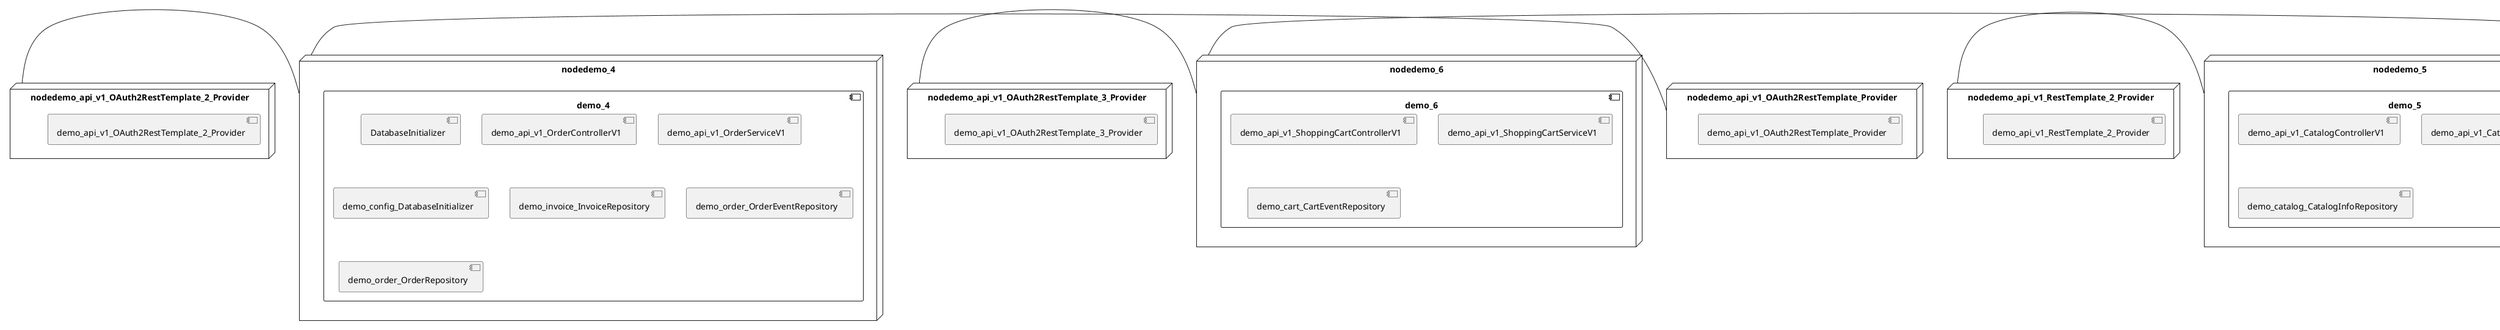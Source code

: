 @startuml
skinparam fixCircleLabelOverlapping true
skinparam componentStyle uml2
node nodedemo {
component demo {
[demo_api_v1_UserControllerV1] [[kbastani-spring-cloud-event-sourcing-example.system#_d9EWQGpkEe-O_ZDnXqThyQ]]
[demo_api_v1_UserServiceV1] [[kbastani-spring-cloud-event-sourcing-example.system#_d9EWQGpkEe-O_ZDnXqThyQ]]
[demo_user_UserRepository] [[kbastani-spring-cloud-event-sourcing-example.system#_d9EWQGpkEe-O_ZDnXqThyQ]]
}
}
node nodedemo_2 {
component demo_2 {
[demo_UserController] [[kbastani-spring-cloud-event-sourcing-example.system#_d9EWQGpkEe-O_ZDnXqThyQ]]
[demo_UserRepository] [[kbastani-spring-cloud-event-sourcing-example.system#_d9EWQGpkEe-O_ZDnXqThyQ]]
[demo_UserService] [[kbastani-spring-cloud-event-sourcing-example.system#_d9EWQGpkEe-O_ZDnXqThyQ]]
[demo_login_UserController] [[kbastani-spring-cloud-event-sourcing-example.system#_d9EWQGpkEe-O_ZDnXqThyQ]]
}
}
node nodedemo_3 {
component demo_3 {
[demo_account_AccountRepository] [[kbastani-spring-cloud-event-sourcing-example.system#_d9EWQGpkEe-O_ZDnXqThyQ]]
[demo_api_v1_AccountControllerV1] [[kbastani-spring-cloud-event-sourcing-example.system#_d9EWQGpkEe-O_ZDnXqThyQ]]
[demo_api_v1_AccountServiceV1] [[kbastani-spring-cloud-event-sourcing-example.system#_d9EWQGpkEe-O_ZDnXqThyQ]]
}
}
node nodedemo_4 {
component demo_4 {
[DatabaseInitializer] [[kbastani-spring-cloud-event-sourcing-example.system#_d9EWQGpkEe-O_ZDnXqThyQ]]
[demo_api_v1_OrderControllerV1] [[kbastani-spring-cloud-event-sourcing-example.system#_d9EWQGpkEe-O_ZDnXqThyQ]]
[demo_api_v1_OrderServiceV1] [[kbastani-spring-cloud-event-sourcing-example.system#_d9EWQGpkEe-O_ZDnXqThyQ]]
[demo_config_DatabaseInitializer] [[kbastani-spring-cloud-event-sourcing-example.system#_d9EWQGpkEe-O_ZDnXqThyQ]]
[demo_invoice_InvoiceRepository] [[kbastani-spring-cloud-event-sourcing-example.system#_d9EWQGpkEe-O_ZDnXqThyQ]]
[demo_order_OrderEventRepository] [[kbastani-spring-cloud-event-sourcing-example.system#_d9EWQGpkEe-O_ZDnXqThyQ]]
[demo_order_OrderRepository] [[kbastani-spring-cloud-event-sourcing-example.system#_d9EWQGpkEe-O_ZDnXqThyQ]]
}
}
node nodedemo_5 {
component demo_5 {
[demo_api_v1_CatalogControllerV1] [[kbastani-spring-cloud-event-sourcing-example.system#_d9EWQGpkEe-O_ZDnXqThyQ]]
[demo_api_v1_CatalogServiceV1] [[kbastani-spring-cloud-event-sourcing-example.system#_d9EWQGpkEe-O_ZDnXqThyQ]]
[demo_catalog_CatalogInfoRepository] [[kbastani-spring-cloud-event-sourcing-example.system#_d9EWQGpkEe-O_ZDnXqThyQ]]
}
}
node nodedemo_6 {
component demo_6 {
[demo_api_v1_ShoppingCartControllerV1] [[kbastani-spring-cloud-event-sourcing-example.system#_d9EWQGpkEe-O_ZDnXqThyQ]]
[demo_api_v1_ShoppingCartServiceV1] [[kbastani-spring-cloud-event-sourcing-example.system#_d9EWQGpkEe-O_ZDnXqThyQ]]
[demo_cart_CartEventRepository] [[kbastani-spring-cloud-event-sourcing-example.system#_d9EWQGpkEe-O_ZDnXqThyQ]]
}
}
node nodedemo_v1 {
component demo_v1 {
[demo_v1_InventoryControllerV1] [[kbastani-spring-cloud-event-sourcing-example.system#_d9EWQGpkEe-O_ZDnXqThyQ]]
[demo_v1_InventoryServiceV1] [[kbastani-spring-cloud-event-sourcing-example.system#_d9EWQGpkEe-O_ZDnXqThyQ]]
}
}
node nodedemo_api_v1_OAuth2RestTemplate_2_Provider {
[demo_api_v1_OAuth2RestTemplate_2_Provider] [[kbastani-spring-cloud-event-sourcing-example.system#_d9EWQGpkEe-O_ZDnXqThyQ]]
}
node nodedemo_api_v1_OAuth2RestTemplate_3_Provider {
[demo_api_v1_OAuth2RestTemplate_3_Provider] [[kbastani-spring-cloud-event-sourcing-example.system#_d9EWQGpkEe-O_ZDnXqThyQ]]
}
node nodedemo_api_v1_OAuth2RestTemplate_Provider {
[demo_api_v1_OAuth2RestTemplate_Provider] [[kbastani-spring-cloud-event-sourcing-example.system#_d9EWQGpkEe-O_ZDnXqThyQ]]
}
node nodedemo_api_v1_RestTemplate_2_Provider {
[demo_api_v1_RestTemplate_2_Provider] [[kbastani-spring-cloud-event-sourcing-example.system#_d9EWQGpkEe-O_ZDnXqThyQ]]
}
node nodedemo_api_v1_RestTemplate_Provider {
[demo_api_v1_RestTemplate_Provider] [[kbastani-spring-cloud-event-sourcing-example.system#_d9EWQGpkEe-O_ZDnXqThyQ]]
}
node nodedemo_inventory_InventoryRepository_Provider {
[demo_inventory_InventoryRepository_Provider] [[kbastani-spring-cloud-event-sourcing-example.system#_d9EWQGpkEe-O_ZDnXqThyQ]]
}
node nodedemo_login_AuthenticationManager_Provider {
[demo_login_AuthenticationManager_Provider] [[kbastani-spring-cloud-event-sourcing-example.system#_d9EWQGpkEe-O_ZDnXqThyQ]]
}
node nodedemo_login_ClientDetailsService_Provider {
[demo_login_ClientDetailsService_Provider] [[kbastani-spring-cloud-event-sourcing-example.system#_d9EWQGpkEe-O_ZDnXqThyQ]]
}
node nodedemo_login_HttpSessionSecurityContextRepository_Provider {
[demo_login_HttpSessionSecurityContextRepository_Provider] [[kbastani-spring-cloud-event-sourcing-example.system#_d9EWQGpkEe-O_ZDnXqThyQ]]
}
node nodedemo_login_LoginController {
[demo_login_LoginController] [[kbastani-spring-cloud-event-sourcing-example.system#_d9EWQGpkEe-O_ZDnXqThyQ]]
}
node nodedemo_product_ProductRepository_Provider {
[demo_product_ProductRepository_Provider] [[kbastani-spring-cloud-event-sourcing-example.system#_d9EWQGpkEe-O_ZDnXqThyQ]]
}
node nodedemo_user_UserClientV1 {
[demo_user_UserClientV1] [[kbastani-spring-cloud-event-sourcing-example.system#_d9EWQGpkEe-O_ZDnXqThyQ]]
}
node nodedemo_v1_Session_Provider {
[demo_v1_Session_Provider] [[kbastani-spring-cloud-event-sourcing-example.system#_d9EWQGpkEe-O_ZDnXqThyQ]]
}
[nodedemo_api_v1_OAuth2RestTemplate_2_Provider] - [nodedemo_4]
[nodedemo_api_v1_OAuth2RestTemplate_3_Provider] - [nodedemo_6]
[nodedemo_api_v1_OAuth2RestTemplate_Provider] - [nodedemo_4]
[nodedemo_api_v1_RestTemplate_2_Provider] - [nodedemo_5]
[nodedemo_api_v1_RestTemplate_Provider] - [nodedemo_6]
[nodedemo_inventory_InventoryRepository_Provider] - [nodedemo_v1]
[nodedemo_login_AuthenticationManager_Provider] - [nodedemo_login_LoginController]
[nodedemo_login_ClientDetailsService_Provider] - [nodedemo_login_LoginController]
[nodedemo_login_HttpSessionSecurityContextRepository_Provider] - [nodedemo_login_LoginController]
[nodedemo_product_ProductRepository_Provider] - [nodedemo_v1]
[nodedemo_v1_Session_Provider] - [nodedemo_v1]
[nodedemo] - [nodedemo_user_UserClientV1]

@enduml
